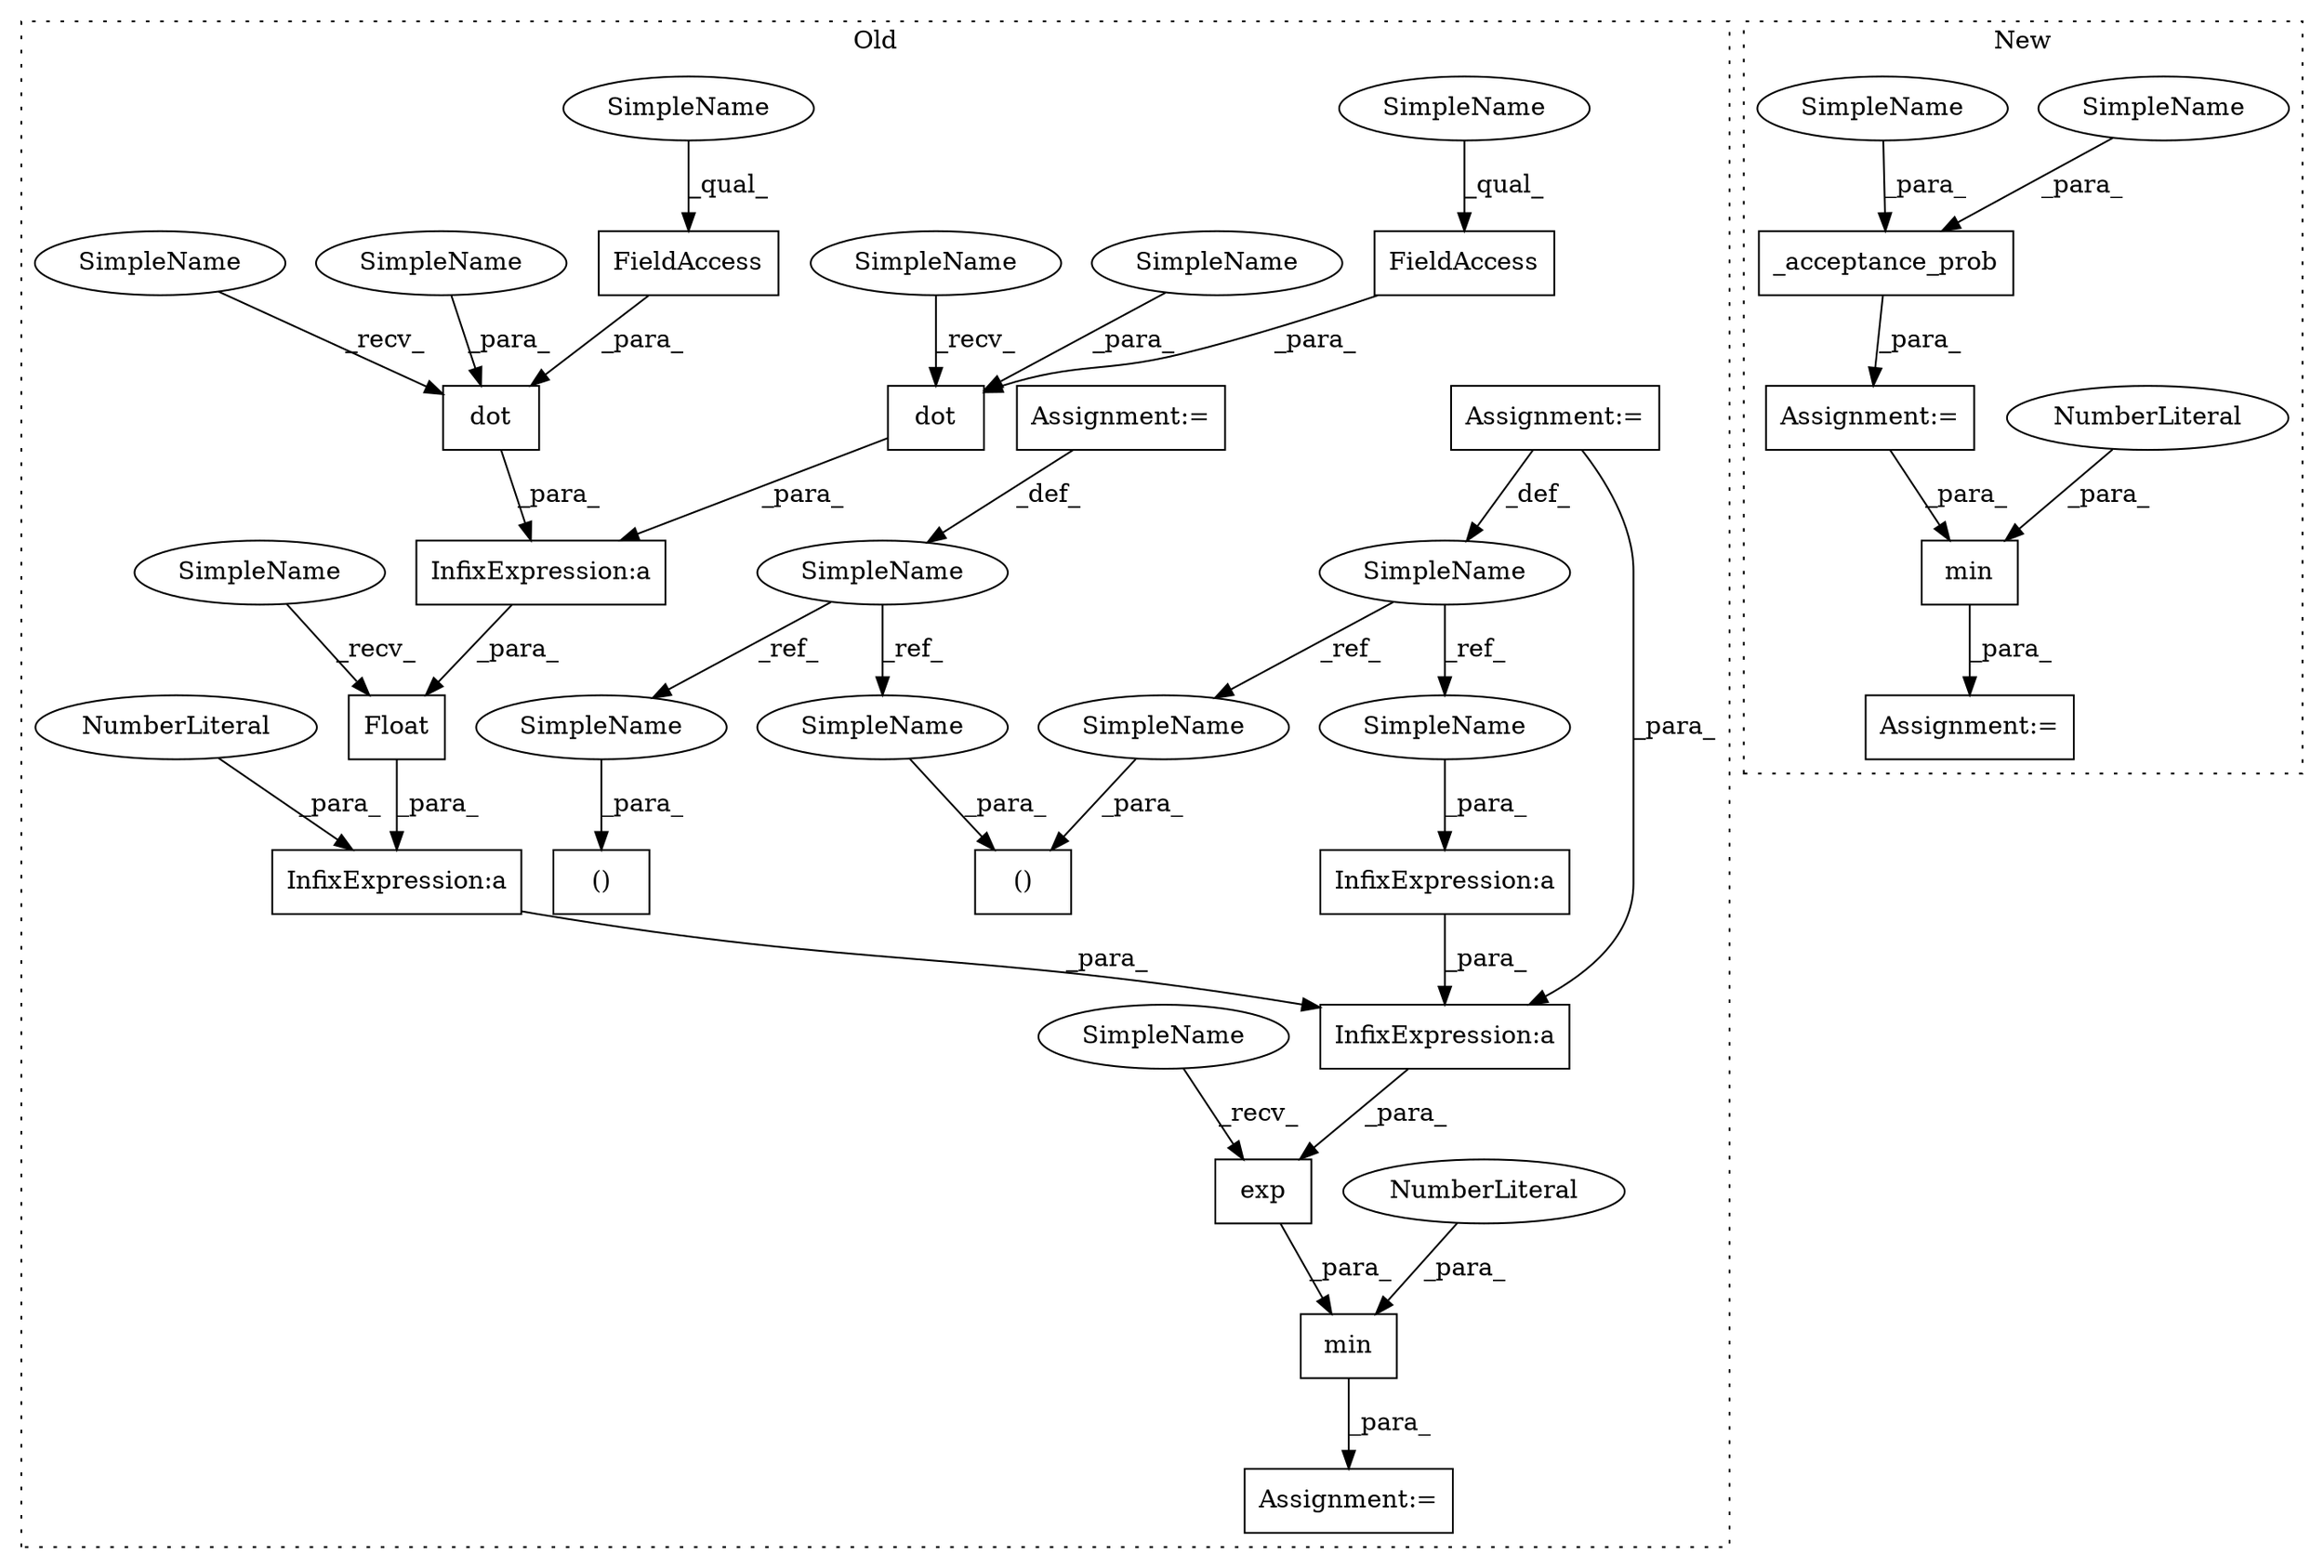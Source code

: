 digraph G {
subgraph cluster0 {
1 [label="exp" a="32" s="6015,6135" l="4,1" shape="box"];
4 [label="InfixExpression:a" a="27" s="6027" l="3" shape="box"];
5 [label="InfixExpression:a" a="27" s="6045" l="3" shape="box"];
6 [label="InfixExpression:a" a="27" s="6038" l="3" shape="box"];
8 [label="Assignment:=" a="7" s="4678" l="7" shape="box"];
9 [label="()" a="106" s="5792" l="21" shape="box"];
10 [label="InfixExpression:a" a="27" s="6098" l="3" shape="box"];
11 [label="Float" a="32" s="6054,6133" l="6,1" shape="box"];
13 [label="NumberLiteral" a="34" s="6042" l="3" shape="ellipse"];
14 [label="min" a="32" s="6003,6136" l="4,1" shape="box"];
15 [label="NumberLiteral" a="34" s="6007" l="1" shape="ellipse"];
16 [label="SimpleName" a="42" s="4728" l="1" shape="ellipse"];
17 [label="()" a="106" s="5899" l="21" shape="box"];
18 [label="dot" a="32" s="6066,6097" l="4,1" shape="box"];
19 [label="FieldAccess" a="22" s="6070" l="14" shape="box"];
20 [label="dot" a="32" s="6107,6132" l="4,1" shape="box"];
21 [label="FieldAccess" a="22" s="6111" l="11" shape="box"];
22 [label="SimpleName" a="42" s="4678" l="7" shape="ellipse"];
23 [label="Assignment:=" a="7" s="6002" l="1" shape="box"];
24 [label="Assignment:=" a="7" s="4728" l="1" shape="box"];
26 [label="SimpleName" a="42" s="6070" l="12" shape="ellipse"];
27 [label="SimpleName" a="42" s="6085" l="12" shape="ellipse"];
28 [label="SimpleName" a="42" s="5899" l="1" shape="ellipse"];
29 [label="SimpleName" a="42" s="5792" l="1" shape="ellipse"];
30 [label="SimpleName" a="42" s="5806" l="7" shape="ellipse"];
31 [label="SimpleName" a="42" s="6020" l="7" shape="ellipse"];
32 [label="SimpleName" a="42" s="6111" l="9" shape="ellipse"];
33 [label="SimpleName" a="42" s="6123" l="9" shape="ellipse"];
36 [label="SimpleName" a="42" s="6048" l="5" shape="ellipse"];
37 [label="SimpleName" a="42" s="6101" l="5" shape="ellipse"];
38 [label="SimpleName" a="42" s="6060" l="5" shape="ellipse"];
39 [label="SimpleName" a="42" s="6009" l="5" shape="ellipse"];
label = "Old";
style="dotted";
}
subgraph cluster1 {
2 [label="min" a="32" s="5523,5544" l="4,1" shape="box"];
3 [label="Assignment:=" a="7" s="5522" l="1" shape="box"];
7 [label="Assignment:=" a="7" s="5431" l="1" shape="box"];
12 [label="NumberLiteral" a="34" s="5527" l="1" shape="ellipse"];
25 [label="_acceptance_prob" a="32" s="5437,5508" l="17,1" shape="box"];
34 [label="SimpleName" a="42" s="5496" l="12" shape="ellipse"];
35 [label="SimpleName" a="42" s="5486" l="9" shape="ellipse"];
label = "New";
style="dotted";
}
1 -> 14 [label="_para_"];
2 -> 3 [label="_para_"];
4 -> 6 [label="_para_"];
5 -> 6 [label="_para_"];
6 -> 1 [label="_para_"];
7 -> 2 [label="_para_"];
8 -> 6 [label="_para_"];
8 -> 22 [label="_def_"];
10 -> 11 [label="_para_"];
11 -> 5 [label="_para_"];
12 -> 2 [label="_para_"];
13 -> 5 [label="_para_"];
14 -> 23 [label="_para_"];
15 -> 14 [label="_para_"];
16 -> 29 [label="_ref_"];
16 -> 28 [label="_ref_"];
18 -> 10 [label="_para_"];
19 -> 18 [label="_para_"];
20 -> 10 [label="_para_"];
21 -> 20 [label="_para_"];
22 -> 31 [label="_ref_"];
22 -> 30 [label="_ref_"];
24 -> 16 [label="_def_"];
25 -> 7 [label="_para_"];
26 -> 19 [label="_qual_"];
27 -> 18 [label="_para_"];
28 -> 17 [label="_para_"];
29 -> 9 [label="_para_"];
30 -> 9 [label="_para_"];
31 -> 4 [label="_para_"];
32 -> 21 [label="_qual_"];
33 -> 20 [label="_para_"];
34 -> 25 [label="_para_"];
35 -> 25 [label="_para_"];
36 -> 11 [label="_recv_"];
37 -> 20 [label="_recv_"];
38 -> 18 [label="_recv_"];
39 -> 1 [label="_recv_"];
}